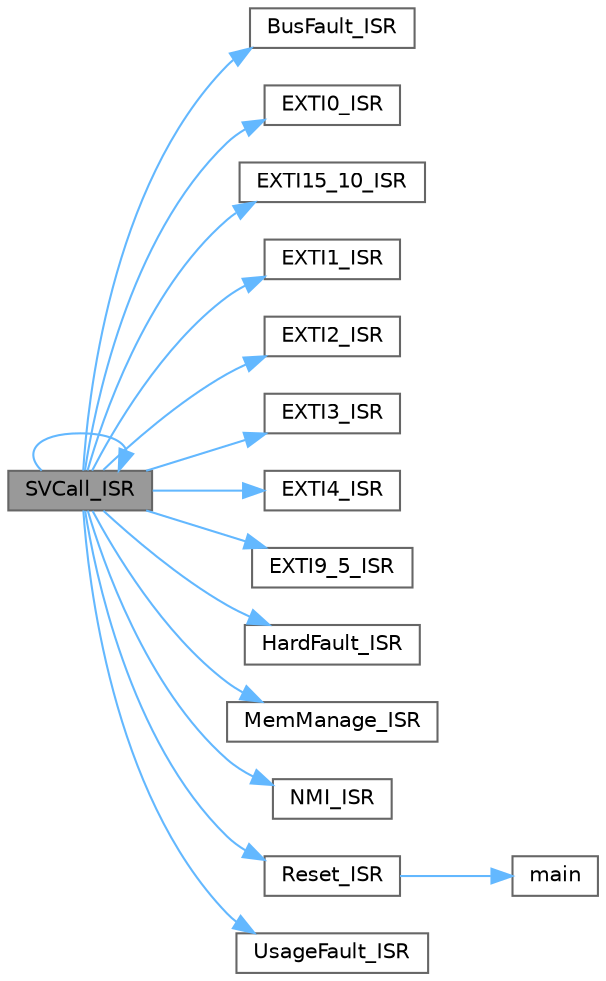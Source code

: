 digraph "SVCall_ISR"
{
 // LATEX_PDF_SIZE
  bgcolor="transparent";
  edge [fontname=Helvetica,fontsize=10,labelfontname=Helvetica,labelfontsize=10];
  node [fontname=Helvetica,fontsize=10,shape=box,height=0.2,width=0.4];
  rankdir="LR";
  Node1 [label="SVCall_ISR",height=0.2,width=0.4,color="gray40", fillcolor="grey60", style="filled", fontcolor="black",tooltip="Vector Table for Nested Vectored Interrupt Controller (NVIC)"];
  Node1 -> Node2 [color="steelblue1",style="solid"];
  Node2 [label="BusFault_ISR",height=0.2,width=0.4,color="grey40", fillcolor="white", style="filled",URL="$d3/df1/startup_8c.html#aaaecb3c6fd67158c907ac394682943b7",tooltip=" "];
  Node1 -> Node3 [color="steelblue1",style="solid"];
  Node3 [label="EXTI0_ISR",height=0.2,width=0.4,color="grey40", fillcolor="white", style="filled",URL="$d8/da0/gpio_8c.html#a4b2b9cccb94a37dd514c95323c2c6a69",tooltip=" "];
  Node1 -> Node4 [color="steelblue1",style="solid"];
  Node4 [label="EXTI15_10_ISR",height=0.2,width=0.4,color="grey40", fillcolor="white", style="filled",URL="$d8/da0/gpio_8c.html#ab25891ebabb7fbef99bf2e59417ff22e",tooltip=" "];
  Node1 -> Node5 [color="steelblue1",style="solid"];
  Node5 [label="EXTI1_ISR",height=0.2,width=0.4,color="grey40", fillcolor="white", style="filled",URL="$d8/da0/gpio_8c.html#a47a47e5b9876aa67be21c4f0c67b0c83",tooltip=" "];
  Node1 -> Node6 [color="steelblue1",style="solid"];
  Node6 [label="EXTI2_ISR",height=0.2,width=0.4,color="grey40", fillcolor="white", style="filled",URL="$d8/da0/gpio_8c.html#a73a9887ff716eb1df7a4273b54f92123",tooltip=" "];
  Node1 -> Node7 [color="steelblue1",style="solid"];
  Node7 [label="EXTI3_ISR",height=0.2,width=0.4,color="grey40", fillcolor="white", style="filled",URL="$d8/da0/gpio_8c.html#a0e8287b7f16eb8f9f6983c15437b2ccf",tooltip=" "];
  Node1 -> Node8 [color="steelblue1",style="solid"];
  Node8 [label="EXTI4_ISR",height=0.2,width=0.4,color="grey40", fillcolor="white", style="filled",URL="$d8/da0/gpio_8c.html#a71a965379acde265ae3d96e37818d97c",tooltip=" "];
  Node1 -> Node9 [color="steelblue1",style="solid"];
  Node9 [label="EXTI9_5_ISR",height=0.2,width=0.4,color="grey40", fillcolor="white", style="filled",URL="$d8/da0/gpio_8c.html#af7bf973179c9efb51481d2be36a90a17",tooltip=" "];
  Node1 -> Node10 [color="steelblue1",style="solid"];
  Node10 [label="HardFault_ISR",height=0.2,width=0.4,color="grey40", fillcolor="white", style="filled",URL="$d3/df1/startup_8c.html#afac36c1ab4d408433df1d680006c9c05",tooltip=" "];
  Node1 -> Node11 [color="steelblue1",style="solid"];
  Node11 [label="MemManage_ISR",height=0.2,width=0.4,color="grey40", fillcolor="white", style="filled",URL="$d3/df1/startup_8c.html#a68019486bfe0eec1abcbeefb03808302",tooltip=" "];
  Node1 -> Node12 [color="steelblue1",style="solid"];
  Node12 [label="NMI_ISR",height=0.2,width=0.4,color="grey40", fillcolor="white", style="filled",URL="$d3/df1/startup_8c.html#a218a5747a3785b143c62b6f09d13e717",tooltip=" "];
  Node1 -> Node13 [color="steelblue1",style="solid"];
  Node13 [label="Reset_ISR",height=0.2,width=0.4,color="grey40", fillcolor="white", style="filled",URL="$d3/df1/startup_8c.html#a8e29cc375b0d2bde9bfd35e9fc490e13",tooltip="Reset Interrupt Service Routine (ISR)"];
  Node13 -> Node14 [color="steelblue1",style="solid"];
  Node14 [label="main",height=0.2,width=0.4,color="grey40", fillcolor="white", style="filled",URL="$d3/df1/startup_8c.html#a840291bc02cba5474a4cb46a9b9566fe",tooltip="Main function."];
  Node1 -> Node1 [color="steelblue1",style="solid"];
  Node1 -> Node15 [color="steelblue1",style="solid"];
  Node15 [label="UsageFault_ISR",height=0.2,width=0.4,color="grey40", fillcolor="white", style="filled",URL="$d3/df1/startup_8c.html#adf9c8bb01f42b8f2a75818629d6628ea",tooltip=" "];
}
